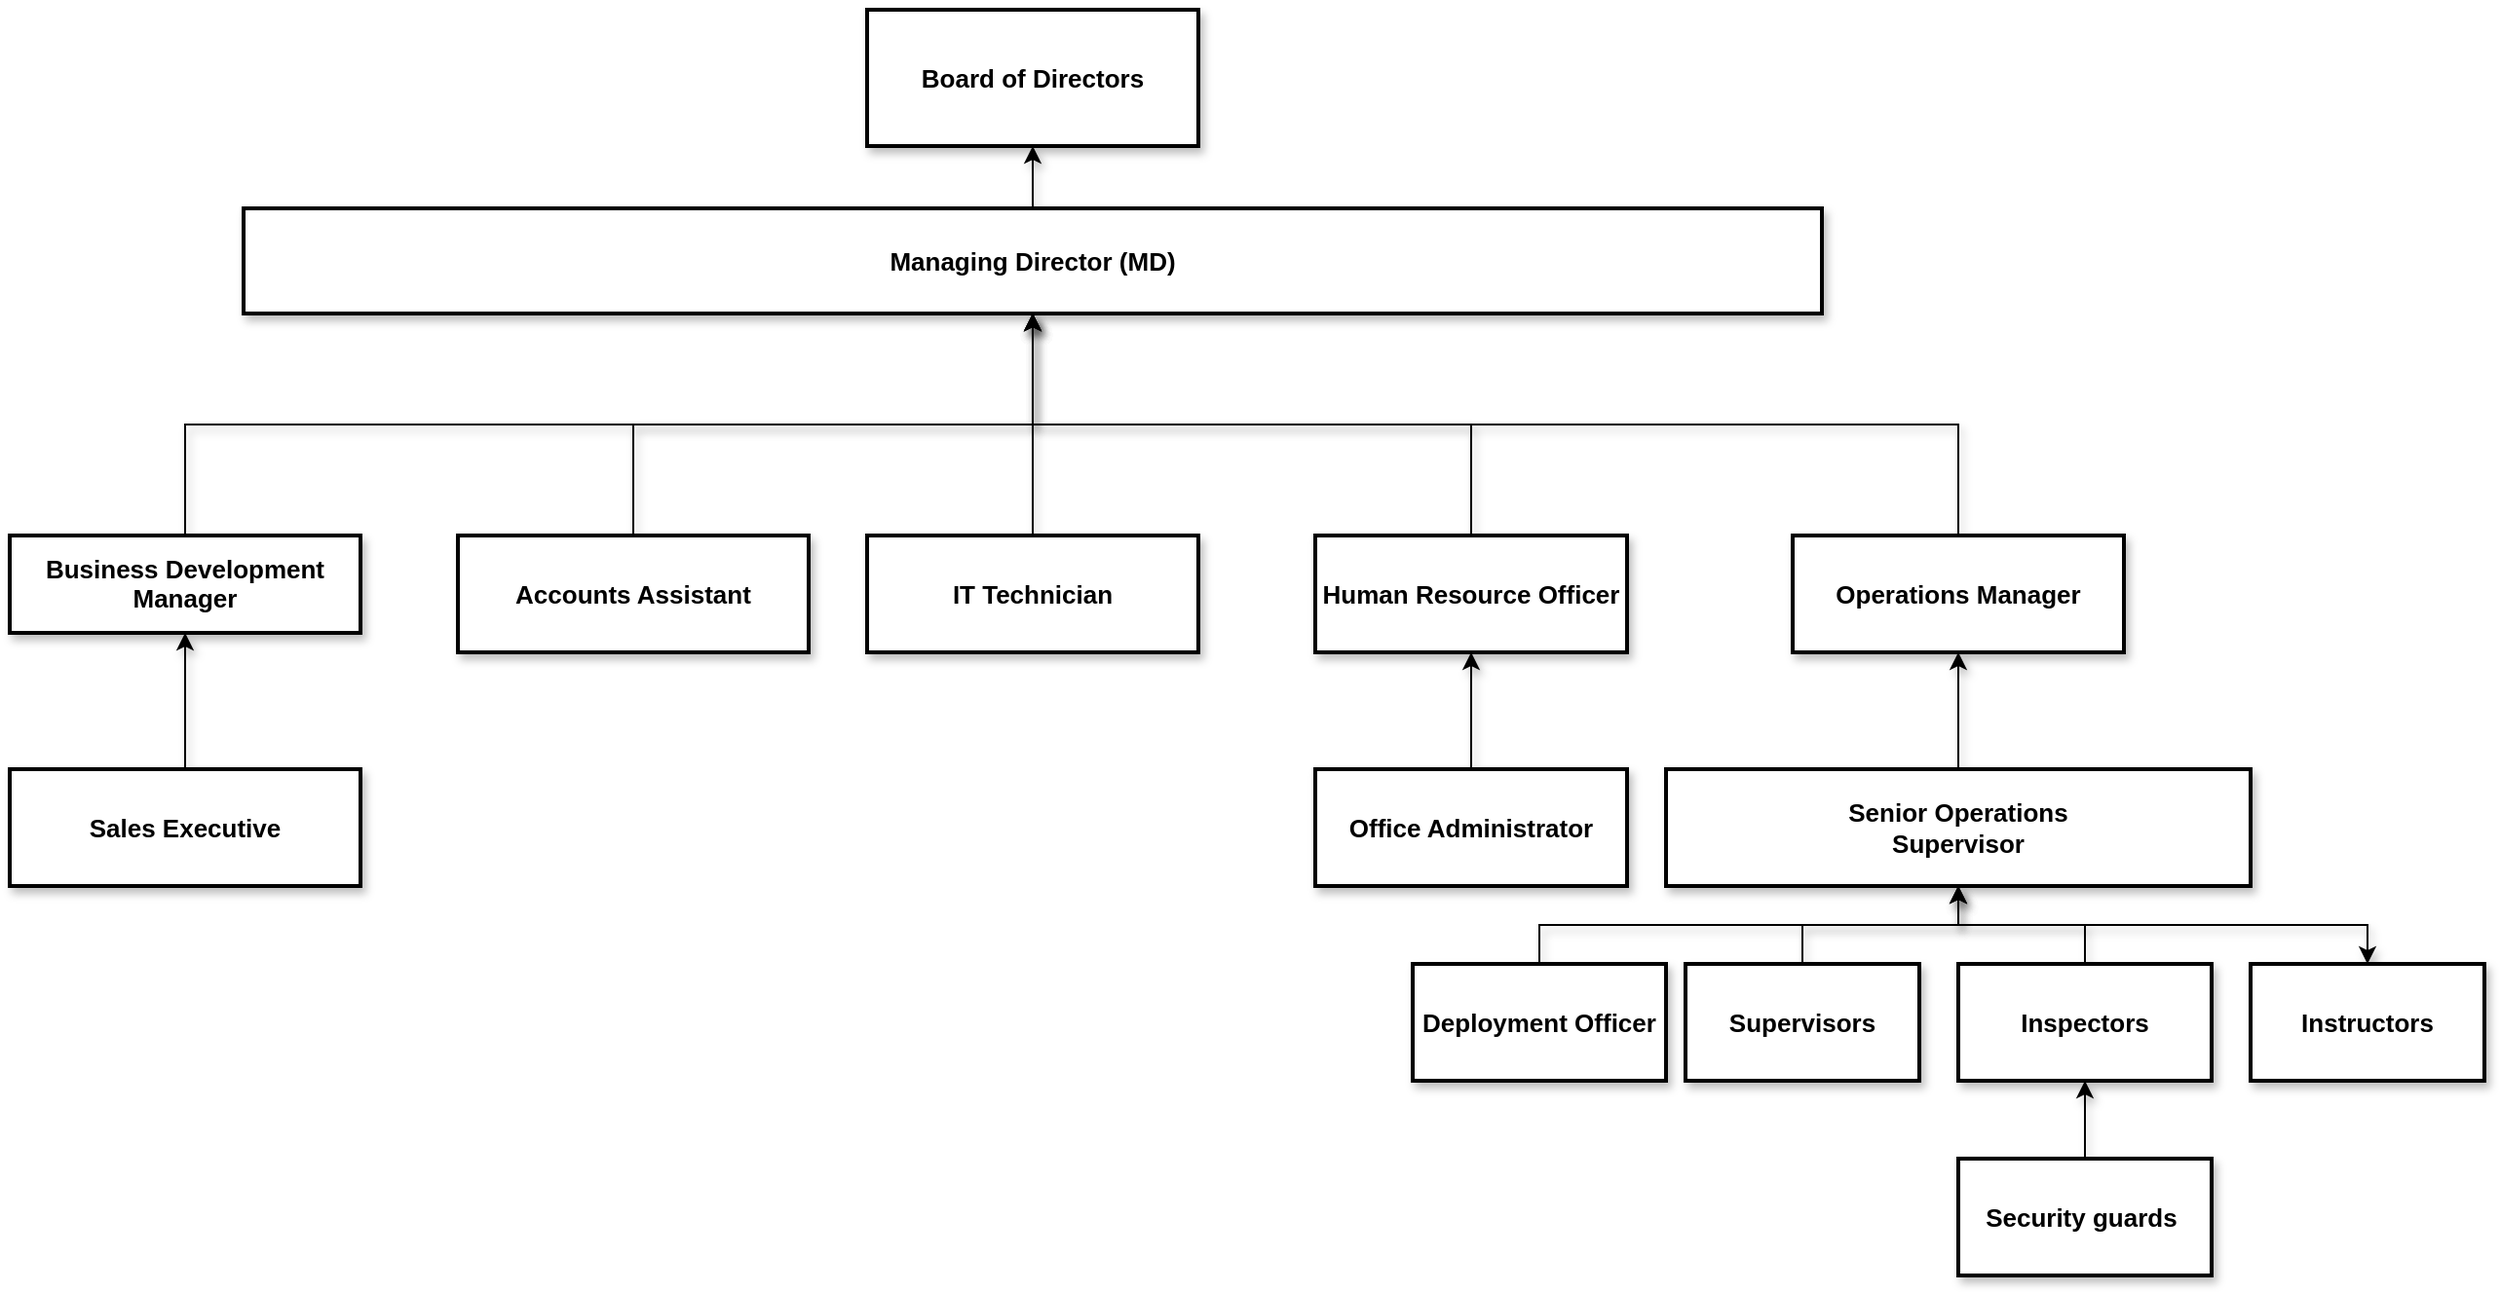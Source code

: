 <mxfile version="26.0.16">
  <diagram name="Page-1" id="AJRmofzPEsTIlUFj2CXO">
    <mxGraphModel dx="1730" dy="460" grid="1" gridSize="10" guides="1" tooltips="1" connect="1" arrows="1" fold="1" page="1" pageScale="1" pageWidth="850" pageHeight="1100" math="0" shadow="0">
      <root>
        <mxCell id="0" />
        <mxCell id="1" parent="0" />
        <mxCell id="A1Uzxhxm5-m14l__Z3a2-18" value="" style="edgeStyle=orthogonalEdgeStyle;rounded=0;orthogonalLoop=1;jettySize=auto;html=1;fontStyle=1;shadow=1;fontSize=13;" edge="1" parent="1" source="3" target="A1Uzxhxm5-m14l__Z3a2-17">
          <mxGeometry relative="1" as="geometry" />
        </mxCell>
        <mxCell id="A1Uzxhxm5-m14l__Z3a2-23" value="" style="edgeStyle=orthogonalEdgeStyle;rounded=0;orthogonalLoop=1;jettySize=auto;html=1;fontStyle=1;shadow=1;fontSize=13;" edge="1" parent="1" source="A1Uzxhxm5-m14l__Z3a2-22" target="3">
          <mxGeometry relative="1" as="geometry" />
        </mxCell>
        <mxCell id="A1Uzxhxm5-m14l__Z3a2-26" value="" style="edgeStyle=orthogonalEdgeStyle;rounded=0;orthogonalLoop=1;jettySize=auto;html=1;fontStyle=1;shadow=1;fontSize=13;" edge="1" parent="1" source="A1Uzxhxm5-m14l__Z3a2-25" target="3">
          <mxGeometry relative="1" as="geometry" />
        </mxCell>
        <mxCell id="A1Uzxhxm5-m14l__Z3a2-28" value="" style="edgeStyle=orthogonalEdgeStyle;rounded=0;orthogonalLoop=1;jettySize=auto;html=1;fontStyle=1;shadow=1;fontSize=13;" edge="1" parent="1" source="A1Uzxhxm5-m14l__Z3a2-27" target="3">
          <mxGeometry relative="1" as="geometry" />
        </mxCell>
        <mxCell id="A1Uzxhxm5-m14l__Z3a2-33" value="" style="edgeStyle=orthogonalEdgeStyle;rounded=0;orthogonalLoop=1;jettySize=auto;html=1;fontStyle=1;shadow=1;fontSize=13;" edge="1" parent="1" source="A1Uzxhxm5-m14l__Z3a2-32" target="3">
          <mxGeometry relative="1" as="geometry" />
        </mxCell>
        <mxCell id="A1Uzxhxm5-m14l__Z3a2-37" value="" style="edgeStyle=orthogonalEdgeStyle;rounded=0;orthogonalLoop=1;jettySize=auto;html=1;fontStyle=1;shadow=1;fontSize=13;" edge="1" parent="1" source="A1Uzxhxm5-m14l__Z3a2-36" target="3">
          <mxGeometry relative="1" as="geometry" />
        </mxCell>
        <mxCell id="3" value="Managing Director (MD)" style="whiteSpace=wrap;strokeWidth=2;fontStyle=1;shadow=1;fontSize=13;" parent="1" vertex="1">
          <mxGeometry x="-30" y="112" width="810" height="54" as="geometry" />
        </mxCell>
        <mxCell id="A1Uzxhxm5-m14l__Z3a2-17" value="Board of Directors" style="whiteSpace=wrap;html=1;strokeWidth=2;fontStyle=1;shadow=1;fontSize=13;" vertex="1" parent="1">
          <mxGeometry x="290" y="10" width="170" height="70" as="geometry" />
        </mxCell>
        <mxCell id="A1Uzxhxm5-m14l__Z3a2-22" value="Accounts Assistant" style="whiteSpace=wrap;html=1;strokeWidth=2;fontStyle=1;shadow=1;fontSize=13;" vertex="1" parent="1">
          <mxGeometry x="80" y="280" width="180" height="60" as="geometry" />
        </mxCell>
        <mxCell id="A1Uzxhxm5-m14l__Z3a2-25" value="IT Technician" style="whiteSpace=wrap;html=1;strokeWidth=2;fontStyle=1;shadow=1;fontSize=13;" vertex="1" parent="1">
          <mxGeometry x="290" y="280" width="170" height="60" as="geometry" />
        </mxCell>
        <mxCell id="A1Uzxhxm5-m14l__Z3a2-31" value="" style="edgeStyle=orthogonalEdgeStyle;rounded=0;orthogonalLoop=1;jettySize=auto;html=1;fontStyle=1;shadow=1;fontSize=13;" edge="1" parent="1" source="A1Uzxhxm5-m14l__Z3a2-30" target="A1Uzxhxm5-m14l__Z3a2-27">
          <mxGeometry relative="1" as="geometry" />
        </mxCell>
        <mxCell id="A1Uzxhxm5-m14l__Z3a2-27" value="Human Resource Officer" style="whiteSpace=wrap;html=1;strokeWidth=2;fontStyle=1;shadow=1;fontSize=13;" vertex="1" parent="1">
          <mxGeometry x="520" y="280" width="160" height="60" as="geometry" />
        </mxCell>
        <mxCell id="A1Uzxhxm5-m14l__Z3a2-30" value="Office Administrator" style="whiteSpace=wrap;html=1;strokeWidth=2;fontStyle=1;shadow=1;fontSize=13;" vertex="1" parent="1">
          <mxGeometry x="520" y="400" width="160" height="60" as="geometry" />
        </mxCell>
        <mxCell id="A1Uzxhxm5-m14l__Z3a2-35" value="" style="edgeStyle=orthogonalEdgeStyle;rounded=0;orthogonalLoop=1;jettySize=auto;html=1;fontStyle=1;shadow=1;fontSize=13;" edge="1" parent="1" source="A1Uzxhxm5-m14l__Z3a2-34" target="A1Uzxhxm5-m14l__Z3a2-32">
          <mxGeometry relative="1" as="geometry" />
        </mxCell>
        <mxCell id="A1Uzxhxm5-m14l__Z3a2-32" value="&lt;span&gt;&lt;span style=&quot;font-family: Aptos, sans-serif;&quot; lang=&quot;EN-GB&quot;&gt;Business Development&lt;br&gt;Manager&lt;/span&gt;&lt;/span&gt;&lt;span style=&quot;line-height: 115%;&quot; lang=&quot;EN-GB&quot;&gt;&lt;/span&gt;" style="whiteSpace=wrap;html=1;strokeWidth=2;fontStyle=1;shadow=1;fontSize=13;" vertex="1" parent="1">
          <mxGeometry x="-150" y="280" width="180" height="50" as="geometry" />
        </mxCell>
        <mxCell id="A1Uzxhxm5-m14l__Z3a2-34" value="&lt;span&gt;&lt;span style=&quot;font-family: Aptos, sans-serif;&quot; lang=&quot;EN-GB&quot;&gt;Sales Executive&lt;/span&gt;&lt;/span&gt;&lt;span style=&quot;line-height: 115%; font-family: Aptos, sans-serif;&quot; lang=&quot;EN-GB&quot;&gt;&lt;/span&gt;" style="whiteSpace=wrap;html=1;strokeWidth=2;fontStyle=1;shadow=1;fontSize=13;" vertex="1" parent="1">
          <mxGeometry x="-150" y="400" width="180" height="60" as="geometry" />
        </mxCell>
        <mxCell id="A1Uzxhxm5-m14l__Z3a2-39" value="" style="edgeStyle=orthogonalEdgeStyle;rounded=0;orthogonalLoop=1;jettySize=auto;html=1;fontStyle=1;shadow=1;fontSize=13;" edge="1" parent="1" source="A1Uzxhxm5-m14l__Z3a2-38" target="A1Uzxhxm5-m14l__Z3a2-36">
          <mxGeometry relative="1" as="geometry" />
        </mxCell>
        <mxCell id="A1Uzxhxm5-m14l__Z3a2-36" value="&lt;span&gt;&lt;span style=&quot;font-family: Aptos, sans-serif;&quot; lang=&quot;EN-GB&quot;&gt;Operations Manager&lt;/span&gt;&lt;/span&gt;" style="whiteSpace=wrap;html=1;strokeWidth=2;fontStyle=1;shadow=1;fontSize=13;" vertex="1" parent="1">
          <mxGeometry x="765" y="280" width="170" height="60" as="geometry" />
        </mxCell>
        <mxCell id="A1Uzxhxm5-m14l__Z3a2-41" value="" style="edgeStyle=orthogonalEdgeStyle;rounded=0;orthogonalLoop=1;jettySize=auto;html=1;fontStyle=1;shadow=1;fontSize=13;" edge="1" parent="1" source="A1Uzxhxm5-m14l__Z3a2-40" target="A1Uzxhxm5-m14l__Z3a2-38">
          <mxGeometry relative="1" as="geometry" />
        </mxCell>
        <mxCell id="A1Uzxhxm5-m14l__Z3a2-45" value="" style="edgeStyle=orthogonalEdgeStyle;rounded=0;orthogonalLoop=1;jettySize=auto;html=1;fontStyle=1;shadow=1;fontSize=13;" edge="1" parent="1" source="A1Uzxhxm5-m14l__Z3a2-44" target="A1Uzxhxm5-m14l__Z3a2-38">
          <mxGeometry relative="1" as="geometry" />
        </mxCell>
        <mxCell id="A1Uzxhxm5-m14l__Z3a2-47" value="" style="edgeStyle=orthogonalEdgeStyle;rounded=0;orthogonalLoop=1;jettySize=auto;html=1;fontStyle=1;shadow=1;fontSize=13;" edge="1" parent="1" source="A1Uzxhxm5-m14l__Z3a2-46" target="A1Uzxhxm5-m14l__Z3a2-38">
          <mxGeometry relative="1" as="geometry" />
        </mxCell>
        <mxCell id="A1Uzxhxm5-m14l__Z3a2-49" value="" style="edgeStyle=orthogonalEdgeStyle;rounded=0;orthogonalLoop=1;jettySize=auto;html=1;fontStyle=1;shadow=1;fontSize=13;" edge="1" parent="1" source="A1Uzxhxm5-m14l__Z3a2-38" target="A1Uzxhxm5-m14l__Z3a2-48">
          <mxGeometry relative="1" as="geometry" />
        </mxCell>
        <mxCell id="A1Uzxhxm5-m14l__Z3a2-38" value="&lt;span&gt;&lt;span lang=&quot;EN-GB&quot; style=&quot;font-family: Aptos, sans-serif;&quot;&gt;Senior Operations&lt;br&gt;Supervisor&lt;/span&gt;&lt;/span&gt;" style="whiteSpace=wrap;html=1;strokeWidth=2;fontStyle=1;shadow=1;fontSize=13;" vertex="1" parent="1">
          <mxGeometry x="700" y="400" width="300" height="60" as="geometry" />
        </mxCell>
        <mxCell id="A1Uzxhxm5-m14l__Z3a2-40" value="&lt;span&gt;&lt;span lang=&quot;EN-GB&quot; style=&quot;font-family: Aptos, sans-serif;&quot;&gt;Deployment Officer&lt;/span&gt;&lt;/span&gt;&lt;span lang=&quot;EN-GB&quot; style=&quot;line-height: 115%; font-family: Aptos, sans-serif;&quot;&gt;&lt;/span&gt;" style="whiteSpace=wrap;html=1;strokeWidth=2;fontStyle=1;shadow=1;fontSize=13;" vertex="1" parent="1">
          <mxGeometry x="570" y="500" width="130" height="60" as="geometry" />
        </mxCell>
        <mxCell id="A1Uzxhxm5-m14l__Z3a2-51" value="" style="edgeStyle=orthogonalEdgeStyle;rounded=0;orthogonalLoop=1;jettySize=auto;html=1;fontStyle=1;shadow=1;fontSize=13;" edge="1" parent="1" source="A1Uzxhxm5-m14l__Z3a2-50" target="A1Uzxhxm5-m14l__Z3a2-44">
          <mxGeometry relative="1" as="geometry" />
        </mxCell>
        <mxCell id="A1Uzxhxm5-m14l__Z3a2-44" value="&lt;span&gt;&lt;span lang=&quot;EN-GB&quot; style=&quot;font-family: Aptos, sans-serif;&quot;&gt;Inspectors&lt;/span&gt;&lt;/span&gt;" style="whiteSpace=wrap;html=1;strokeWidth=2;fontStyle=1;shadow=1;fontSize=13;" vertex="1" parent="1">
          <mxGeometry x="850" y="500" width="130" height="60" as="geometry" />
        </mxCell>
        <mxCell id="A1Uzxhxm5-m14l__Z3a2-46" value="&lt;span&gt;&lt;span lang=&quot;EN-GB&quot; style=&quot;font-family: Aptos, sans-serif;&quot;&gt;Supervisors&lt;/span&gt;&lt;/span&gt;" style="whiteSpace=wrap;html=1;strokeWidth=2;fontStyle=1;shadow=1;fontSize=13;" vertex="1" parent="1">
          <mxGeometry x="710" y="500" width="120" height="60" as="geometry" />
        </mxCell>
        <mxCell id="A1Uzxhxm5-m14l__Z3a2-48" value="&lt;span&gt;&lt;span lang=&quot;EN-GB&quot; style=&quot;font-family: Aptos, sans-serif;&quot;&gt;Instructors&lt;/span&gt;&lt;/span&gt;" style="whiteSpace=wrap;html=1;strokeWidth=2;fontStyle=1;shadow=1;fontSize=13;" vertex="1" parent="1">
          <mxGeometry x="1000" y="500" width="120" height="60" as="geometry" />
        </mxCell>
        <mxCell id="A1Uzxhxm5-m14l__Z3a2-50" value="&lt;span&gt;&lt;span lang=&quot;EN-GB&quot; style=&quot;font-family: Aptos, sans-serif;&quot;&gt;Security guards&amp;nbsp;&lt;/span&gt;&lt;/span&gt;" style="whiteSpace=wrap;html=1;strokeWidth=2;fontStyle=1;shadow=1;fontSize=13;" vertex="1" parent="1">
          <mxGeometry x="850" y="600" width="130" height="60" as="geometry" />
        </mxCell>
      </root>
    </mxGraphModel>
  </diagram>
</mxfile>
